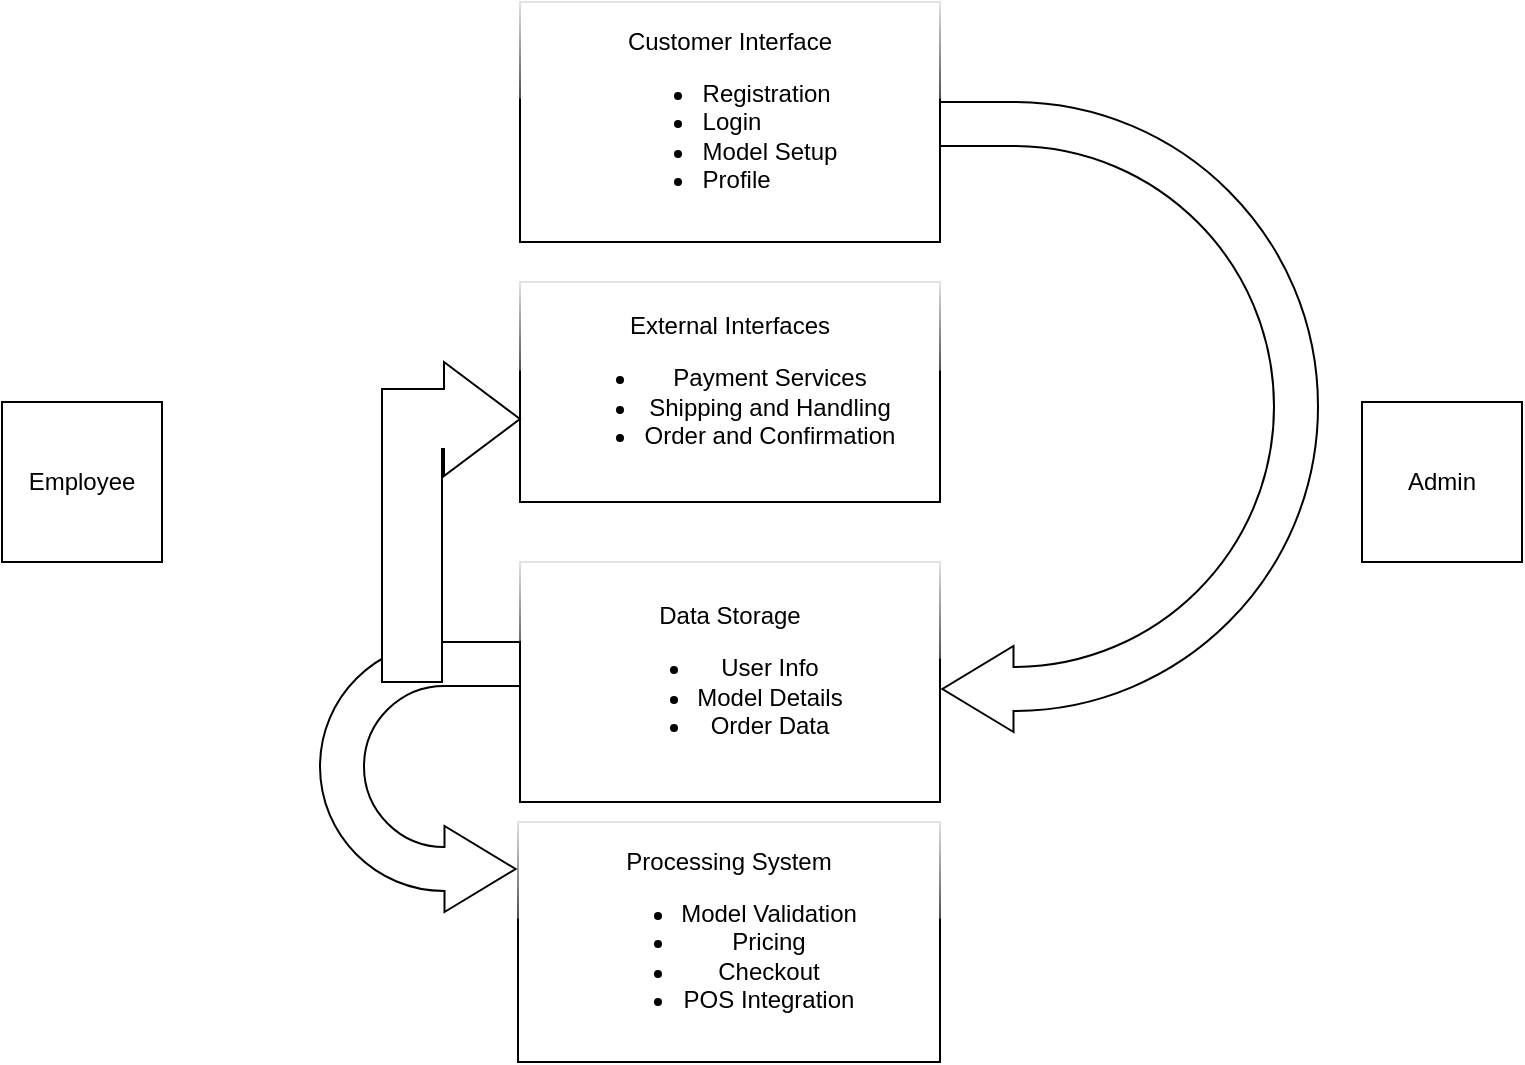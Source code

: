 <mxfile version="22.1.4" type="github">
  <diagram id="C5RBs43oDa-KdzZeNtuy" name="Page-1">
    <mxGraphModel dx="1050" dy="577" grid="1" gridSize="10" guides="1" tooltips="1" connect="1" arrows="1" fold="1" page="1" pageScale="1" pageWidth="827" pageHeight="1169" math="0" shadow="0">
      <root>
        <mxCell id="WIyWlLk6GJQsqaUBKTNV-0" />
        <mxCell id="WIyWlLk6GJQsqaUBKTNV-1" parent="WIyWlLk6GJQsqaUBKTNV-0" />
        <mxCell id="WIyWlLk6GJQsqaUBKTNV-7" value="Processing System&lt;br&gt;&lt;ul&gt;&lt;li&gt;Model Validation&lt;/li&gt;&lt;li&gt;Pricing&lt;/li&gt;&lt;li&gt;Checkout&lt;/li&gt;&lt;li&gt;POS Integration&lt;/li&gt;&lt;/ul&gt;" style="rounded=0;whiteSpace=wrap;html=1;fontSize=12;glass=1;strokeWidth=1;shadow=0;" parent="WIyWlLk6GJQsqaUBKTNV-1" vertex="1">
          <mxGeometry x="308" y="450" width="211" height="120" as="geometry" />
        </mxCell>
        <mxCell id="WIyWlLk6GJQsqaUBKTNV-11" value="Customer Interface&lt;br&gt;&lt;div style=&quot;text-align: left;&quot;&gt;&lt;ul&gt;&lt;li&gt;&lt;span style=&quot;background-color: initial;&quot;&gt;Registration&lt;/span&gt;&lt;/li&gt;&lt;li&gt;&lt;span style=&quot;background-color: initial;&quot;&gt;Login&lt;/span&gt;&lt;/li&gt;&lt;li&gt;&lt;span style=&quot;background-color: initial;&quot;&gt;Model Setup&lt;/span&gt;&lt;/li&gt;&lt;li&gt;&lt;span style=&quot;background-color: initial;&quot;&gt;Profile&lt;/span&gt;&lt;/li&gt;&lt;/ul&gt;&lt;/div&gt;" style="rounded=0;whiteSpace=wrap;html=1;fontSize=12;glass=1;strokeWidth=1;shadow=0;" parent="WIyWlLk6GJQsqaUBKTNV-1" vertex="1">
          <mxGeometry x="309" y="40" width="210" height="120" as="geometry" />
        </mxCell>
        <mxCell id="WIyWlLk6GJQsqaUBKTNV-12" value="External Interfaces&lt;br&gt;&lt;ul&gt;&lt;li&gt;Payment Services&lt;/li&gt;&lt;li&gt;Shipping and Handling&lt;/li&gt;&lt;li&gt;Order and Confirmation&lt;/li&gt;&lt;/ul&gt;" style="rounded=0;whiteSpace=wrap;html=1;fontSize=12;glass=1;strokeWidth=1;shadow=0;" parent="WIyWlLk6GJQsqaUBKTNV-1" vertex="1">
          <mxGeometry x="309" y="180" width="210" height="110" as="geometry" />
        </mxCell>
        <mxCell id="DGDOVAB0MQOVhR9_zvAN-1" value="Data Storage&lt;br&gt;&lt;ul&gt;&lt;li&gt;User Info&lt;/li&gt;&lt;li&gt;Model Details&lt;/li&gt;&lt;li&gt;Order Data&lt;/li&gt;&lt;/ul&gt;" style="rounded=0;whiteSpace=wrap;html=1;fontSize=12;glass=1;strokeWidth=1;shadow=0;" vertex="1" parent="WIyWlLk6GJQsqaUBKTNV-1">
          <mxGeometry x="309" y="320" width="210" height="120" as="geometry" />
        </mxCell>
        <mxCell id="DGDOVAB0MQOVhR9_zvAN-2" value="Employee" style="whiteSpace=wrap;html=1;aspect=fixed;" vertex="1" parent="WIyWlLk6GJQsqaUBKTNV-1">
          <mxGeometry x="50" y="240" width="80" height="80" as="geometry" />
        </mxCell>
        <mxCell id="DGDOVAB0MQOVhR9_zvAN-3" value="Admin" style="whiteSpace=wrap;html=1;aspect=fixed;" vertex="1" parent="WIyWlLk6GJQsqaUBKTNV-1">
          <mxGeometry x="730" y="240" width="80" height="80" as="geometry" />
        </mxCell>
        <mxCell id="DGDOVAB0MQOVhR9_zvAN-12" value="" style="html=1;shadow=0;dashed=0;align=center;verticalAlign=middle;shape=mxgraph.arrows2.uTurnArrow;dy=11;arrowHead=43;dx2=35.55;direction=east;rotation=-180;flipH=1;" vertex="1" parent="WIyWlLk6GJQsqaUBKTNV-1">
          <mxGeometry x="209" y="360" width="100" height="135" as="geometry" />
        </mxCell>
        <mxCell id="DGDOVAB0MQOVhR9_zvAN-13" value="" style="html=1;shadow=0;dashed=0;align=center;verticalAlign=middle;shape=mxgraph.arrows2.uTurnArrow;dy=11;arrowHead=43;dx2=35.55;direction=east;rotation=-180;flipH=0;" vertex="1" parent="WIyWlLk6GJQsqaUBKTNV-1">
          <mxGeometry x="519" y="90" width="189" height="315" as="geometry" />
        </mxCell>
        <mxCell id="DGDOVAB0MQOVhR9_zvAN-14" value="" style="html=1;shadow=0;dashed=0;align=center;verticalAlign=middle;shape=mxgraph.arrows2.bendArrow;dy=15;dx=38;notch=0;arrowHead=57;rounded=0;" vertex="1" parent="WIyWlLk6GJQsqaUBKTNV-1">
          <mxGeometry x="240" y="220" width="69" height="160" as="geometry" />
        </mxCell>
      </root>
    </mxGraphModel>
  </diagram>
</mxfile>
